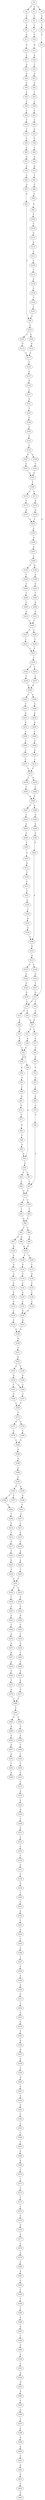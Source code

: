 strict digraph  {
	S0 -> S1 [ label = C ];
	S0 -> S2 [ label = T ];
	S0 -> S3 [ label = T ];
	S1 -> S4 [ label = C ];
	S2 -> S5 [ label = C ];
	S3 -> S6 [ label = C ];
	S4 -> S7 [ label = C ];
	S5 -> S8 [ label = G ];
	S6 -> S9 [ label = C ];
	S7 -> S10 [ label = C ];
	S8 -> S11 [ label = G ];
	S9 -> S12 [ label = C ];
	S10 -> S13 [ label = G ];
	S11 -> S14 [ label = A ];
	S12 -> S15 [ label = G ];
	S13 -> S16 [ label = A ];
	S14 -> S17 [ label = C ];
	S15 -> S18 [ label = T ];
	S15 -> S19 [ label = C ];
	S16 -> S20 [ label = T ];
	S17 -> S21 [ label = A ];
	S18 -> S22 [ label = A ];
	S19 -> S23 [ label = G ];
	S19 -> S24 [ label = A ];
	S20 -> S25 [ label = G ];
	S21 -> S26 [ label = G ];
	S22 -> S27 [ label = G ];
	S23 -> S28 [ label = A ];
	S24 -> S27 [ label = G ];
	S25 -> S29 [ label = G ];
	S26 -> S30 [ label = C ];
	S27 -> S31 [ label = A ];
	S27 -> S32 [ label = T ];
	S28 -> S33 [ label = G ];
	S29 -> S34 [ label = T ];
	S30 -> S35 [ label = C ];
	S31 -> S36 [ label = A ];
	S32 -> S37 [ label = G ];
	S33 -> S38 [ label = A ];
	S34 -> S39 [ label = C ];
	S35 -> S40 [ label = T ];
	S36 -> S41 [ label = G ];
	S37 -> S42 [ label = A ];
	S38 -> S41 [ label = G ];
	S39 -> S43 [ label = C ];
	S40 -> S44 [ label = T ];
	S41 -> S45 [ label = G ];
	S41 -> S46 [ label = G ];
	S42 -> S47 [ label = G ];
	S43 -> S48 [ label = C ];
	S44 -> S49 [ label = C ];
	S45 -> S50 [ label = C ];
	S46 -> S51 [ label = A ];
	S47 -> S52 [ label = T ];
	S48 -> S53 [ label = A ];
	S49 -> S54 [ label = T ];
	S50 -> S55 [ label = G ];
	S51 -> S56 [ label = G ];
	S52 -> S57 [ label = G ];
	S53 -> S58 [ label = C ];
	S54 -> S59 [ label = C ];
	S55 -> S60 [ label = C ];
	S56 -> S61 [ label = C ];
	S56 -> S62 [ label = A ];
	S57 -> S63 [ label = C ];
	S58 -> S64 [ label = C ];
	S59 -> S65 [ label = G ];
	S60 -> S66 [ label = A ];
	S61 -> S67 [ label = T ];
	S62 -> S68 [ label = T ];
	S63 -> S69 [ label = G ];
	S64 -> S70 [ label = A ];
	S65 -> S71 [ label = G ];
	S66 -> S72 [ label = G ];
	S67 -> S73 [ label = G ];
	S68 -> S73 [ label = G ];
	S69 -> S74 [ label = A ];
	S70 -> S75 [ label = G ];
	S71 -> S76 [ label = A ];
	S72 -> S77 [ label = C ];
	S73 -> S78 [ label = C ];
	S73 -> S79 [ label = T ];
	S74 -> S80 [ label = C ];
	S75 -> S81 [ label = T ];
	S76 -> S82 [ label = C ];
	S77 -> S83 [ label = G ];
	S78 -> S84 [ label = T ];
	S79 -> S85 [ label = T ];
	S80 -> S67 [ label = T ];
	S81 -> S86 [ label = T ];
	S82 -> S87 [ label = A ];
	S83 -> S88 [ label = C ];
	S84 -> S89 [ label = A ];
	S85 -> S89 [ label = A ];
	S86 -> S90 [ label = C ];
	S87 -> S91 [ label = C ];
	S88 -> S92 [ label = G ];
	S89 -> S93 [ label = C ];
	S89 -> S94 [ label = T ];
	S90 -> S95 [ label = A ];
	S91 -> S96 [ label = T ];
	S92 -> S51 [ label = A ];
	S93 -> S97 [ label = G ];
	S93 -> S98 [ label = A ];
	S94 -> S99 [ label = A ];
	S95 -> S100 [ label = A ];
	S96 -> S101 [ label = C ];
	S97 -> S102 [ label = A ];
	S98 -> S103 [ label = A ];
	S99 -> S103 [ label = A ];
	S100 -> S104 [ label = C ];
	S101 -> S105 [ label = C ];
	S101 -> S106 [ label = G ];
	S102 -> S107 [ label = G ];
	S103 -> S108 [ label = T ];
	S103 -> S109 [ label = C ];
	S104 -> S110 [ label = G ];
	S105 -> S111 [ label = G ];
	S106 -> S112 [ label = G ];
	S107 -> S113 [ label = A ];
	S108 -> S114 [ label = G ];
	S109 -> S115 [ label = C ];
	S110 -> S116 [ label = A ];
	S111 -> S117 [ label = C ];
	S112 -> S117 [ label = C ];
	S113 -> S118 [ label = C ];
	S114 -> S119 [ label = C ];
	S115 -> S120 [ label = A ];
	S116 -> S121 [ label = C ];
	S117 -> S122 [ label = C ];
	S118 -> S123 [ label = A ];
	S119 -> S124 [ label = C ];
	S120 -> S125 [ label = C ];
	S121 -> S126 [ label = C ];
	S122 -> S127 [ label = G ];
	S123 -> S128 [ label = C ];
	S124 -> S129 [ label = A ];
	S125 -> S130 [ label = C ];
	S126 -> S131 [ label = T ];
	S127 -> S132 [ label = A ];
	S128 -> S133 [ label = G ];
	S129 -> S134 [ label = C ];
	S130 -> S135 [ label = C ];
	S131 -> S136 [ label = G ];
	S132 -> S137 [ label = C ];
	S133 -> S138 [ label = C ];
	S134 -> S139 [ label = G ];
	S135 -> S139 [ label = G ];
	S136 -> S140 [ label = C ];
	S137 -> S141 [ label = A ];
	S138 -> S142 [ label = A ];
	S139 -> S143 [ label = A ];
	S140 -> S144 [ label = T ];
	S141 -> S145 [ label = T ];
	S142 -> S146 [ label = G ];
	S143 -> S146 [ label = G ];
	S144 -> S147 [ label = C ];
	S145 -> S148 [ label = C ];
	S146 -> S149 [ label = G ];
	S147 -> S96 [ label = T ];
	S148 -> S150 [ label = A ];
	S149 -> S151 [ label = T ];
	S150 -> S152 [ label = T ];
	S151 -> S153 [ label = G ];
	S152 -> S154 [ label = C ];
	S153 -> S155 [ label = C ];
	S153 -> S156 [ label = T ];
	S154 -> S157 [ label = G ];
	S154 -> S158 [ label = A ];
	S155 -> S159 [ label = A ];
	S156 -> S160 [ label = A ];
	S157 -> S161 [ label = C ];
	S158 -> S162 [ label = C ];
	S159 -> S163 [ label = T ];
	S159 -> S164 [ label = C ];
	S160 -> S164 [ label = C ];
	S161 -> S165 [ label = G ];
	S162 -> S165 [ label = G ];
	S163 -> S166 [ label = C ];
	S164 -> S167 [ label = C ];
	S165 -> S168 [ label = T ];
	S166 -> S169 [ label = T ];
	S167 -> S169 [ label = T ];
	S168 -> S170 [ label = C ];
	S168 -> S171 [ label = T ];
	S169 -> S172 [ label = T ];
	S170 -> S173 [ label = C ];
	S171 -> S174 [ label = A ];
	S172 -> S175 [ label = G ];
	S172 -> S176 [ label = T ];
	S173 -> S177 [ label = G ];
	S174 -> S178 [ label = G ];
	S175 -> S179 [ label = C ];
	S176 -> S180 [ label = C ];
	S177 -> S181 [ label = C ];
	S178 -> S181 [ label = C ];
	S179 -> S182 [ label = C ];
	S180 -> S182 [ label = C ];
	S181 -> S183 [ label = C ];
	S182 -> S184 [ label = G ];
	S183 -> S185 [ label = G ];
	S184 -> S186 [ label = G ];
	S185 -> S187 [ label = A ];
	S186 -> S188 [ label = A ];
	S187 -> S189 [ label = C ];
	S188 -> S190 [ label = C ];
	S189 -> S191 [ label = C ];
	S189 -> S192 [ label = A ];
	S190 -> S193 [ label = G ];
	S190 -> S194 [ label = A ];
	S191 -> S195 [ label = T ];
	S192 -> S196 [ label = A ];
	S193 -> S197 [ label = C ];
	S193 -> S198 [ label = T ];
	S194 -> S199 [ label = A ];
	S195 -> S200 [ label = C ];
	S196 -> S201 [ label = G ];
	S198 -> S202 [ label = C ];
	S199 -> S203 [ label = C ];
	S200 -> S204 [ label = T ];
	S201 -> S205 [ label = T ];
	S202 -> S206 [ label = T ];
	S203 -> S207 [ label = C ];
	S204 -> S208 [ label = C ];
	S205 -> S209 [ label = A ];
	S206 -> S210 [ label = T ];
	S207 -> S211 [ label = C ];
	S208 -> S212 [ label = G ];
	S209 -> S213 [ label = G ];
	S210 -> S214 [ label = T ];
	S211 -> S215 [ label = A ];
	S212 -> S216 [ label = T ];
	S213 -> S216 [ label = T ];
	S214 -> S217 [ label = T ];
	S215 -> S218 [ label = G ];
	S216 -> S219 [ label = C ];
	S216 -> S220 [ label = G ];
	S217 -> S221 [ label = T ];
	S218 -> S222 [ label = A ];
	S219 -> S223 [ label = C ];
	S220 -> S224 [ label = C ];
	S221 -> S225 [ label = G ];
	S222 -> S226 [ label = A ];
	S223 -> S227 [ label = C ];
	S224 -> S227 [ label = C ];
	S225 -> S228 [ label = T ];
	S226 -> S229 [ label = T ];
	S227 -> S230 [ label = T ];
	S228 -> S231 [ label = C ];
	S229 -> S231 [ label = C ];
	S230 -> S232 [ label = A ];
	S230 -> S233 [ label = C ];
	S231 -> S234 [ label = C ];
	S231 -> S235 [ label = T ];
	S232 -> S236 [ label = C ];
	S233 -> S237 [ label = C ];
	S234 -> S238 [ label = T ];
	S235 -> S239 [ label = A ];
	S236 -> S240 [ label = G ];
	S237 -> S240 [ label = G ];
	S238 -> S241 [ label = A ];
	S239 -> S242 [ label = G ];
	S240 -> S243 [ label = C ];
	S240 -> S244 [ label = G ];
	S241 -> S245 [ label = C ];
	S242 -> S246 [ label = A ];
	S243 -> S247 [ label = C ];
	S244 -> S248 [ label = A ];
	S245 -> S249 [ label = T ];
	S246 -> S250 [ label = C ];
	S247 -> S251 [ label = G ];
	S248 -> S252 [ label = G ];
	S249 -> S253 [ label = A ];
	S250 -> S254 [ label = T ];
	S251 -> S255 [ label = G ];
	S252 -> S256 [ label = A ];
	S253 -> S257 [ label = G ];
	S254 -> S258 [ label = A ];
	S255 -> S259 [ label = C ];
	S256 -> S260 [ label = C ];
	S257 -> S261 [ label = A ];
	S258 -> S262 [ label = C ];
	S259 -> S263 [ label = C ];
	S260 -> S264 [ label = G ];
	S261 -> S265 [ label = A ];
	S262 -> S266 [ label = T ];
	S263 -> S267 [ label = C ];
	S264 -> S268 [ label = A ];
	S265 -> S269 [ label = T ];
	S266 -> S270 [ label = C ];
	S267 -> S271 [ label = C ];
	S268 -> S272 [ label = C ];
	S269 -> S273 [ label = T ];
	S270 -> S274 [ label = A ];
	S271 -> S275 [ label = T ];
	S272 -> S275 [ label = T ];
	S273 -> S276 [ label = G ];
	S274 -> S277 [ label = G ];
	S275 -> S278 [ label = C ];
	S275 -> S279 [ label = G ];
	S276 -> S280 [ label = T ];
	S277 -> S280 [ label = T ];
	S278 -> S281 [ label = T ];
	S279 -> S282 [ label = T ];
	S280 -> S283 [ label = T ];
	S281 -> S284 [ label = G ];
	S282 -> S284 [ label = G ];
	S283 -> S285 [ label = C ];
	S283 -> S286 [ label = T ];
	S284 -> S287 [ label = C ];
	S284 -> S288 [ label = A ];
	S285 -> S289 [ label = A ];
	S286 -> S290 [ label = G ];
	S287 -> S291 [ label = C ];
	S288 -> S292 [ label = G ];
	S289 -> S293 [ label = G ];
	S290 -> S294 [ label = A ];
	S291 -> S295 [ label = A ];
	S292 -> S296 [ label = A ];
	S293 -> S297 [ label = G ];
	S294 -> S298 [ label = C ];
	S295 -> S299 [ label = T ];
	S296 -> S300 [ label = G ];
	S297 -> S301 [ label = G ];
	S298 -> S302 [ label = C ];
	S299 -> S303 [ label = C ];
	S300 -> S304 [ label = A ];
	S301 -> S305 [ label = T ];
	S302 -> S306 [ label = T ];
	S303 -> S307 [ label = G ];
	S304 -> S308 [ label = G ];
	S305 -> S309 [ label = A ];
	S306 -> S310 [ label = A ];
	S307 -> S311 [ label = G ];
	S308 -> S312 [ label = G ];
	S310 -> S313 [ label = T ];
	S311 -> S314 [ label = T ];
	S312 -> S315 [ label = A ];
	S313 -> S316 [ label = A ];
	S314 -> S317 [ label = C ];
	S315 -> S318 [ label = G ];
	S315 -> S319 [ label = C ];
	S316 -> S320 [ label = A ];
	S317 -> S321 [ label = C ];
	S318 -> S322 [ label = C ];
	S319 -> S323 [ label = G ];
	S320 -> S324 [ label = G ];
	S321 -> S325 [ label = G ];
	S322 -> S326 [ label = G ];
	S323 -> S327 [ label = C ];
	S324 -> S328 [ label = T ];
	S325 -> S329 [ label = C ];
	S326 -> S330 [ label = G ];
	S327 -> S15 [ label = G ];
	S328 -> S331 [ label = A ];
	S329 -> S332 [ label = A ];
	S330 -> S19 [ label = C ];
	S331 -> S333 [ label = C ];
	S332 -> S334 [ label = A ];
	S333 -> S335 [ label = C ];
	S334 -> S308 [ label = G ];
	S335 -> S336 [ label = C ];
	S336 -> S337 [ label = G ];
	S337 -> S338 [ label = G ];
	S338 -> S339 [ label = G ];
	S339 -> S340 [ label = T ];
	S340 -> S341 [ label = C ];
	S341 -> S342 [ label = C ];
	S342 -> S343 [ label = T ];
	S343 -> S344 [ label = A ];
	S344 -> S345 [ label = C ];
	S345 -> S346 [ label = A ];
	S346 -> S347 [ label = T ];
	S347 -> S348 [ label = G ];
	S348 -> S349 [ label = A ];
	S349 -> S350 [ label = A ];
	S350 -> S351 [ label = G ];
	S351 -> S352 [ label = T ];
	S352 -> S353 [ label = G ];
	S353 -> S354 [ label = C ];
	S354 -> S355 [ label = C ];
	S355 -> S356 [ label = G ];
	S356 -> S357 [ label = G ];
	S357 -> S358 [ label = G ];
	S358 -> S359 [ label = C ];
	S359 -> S360 [ label = G ];
	S360 -> S361 [ label = G ];
	S361 -> S362 [ label = A ];
	S362 -> S363 [ label = G ];
	S363 -> S364 [ label = C ];
	S364 -> S365 [ label = C ];
	S365 -> S366 [ label = C ];
	S366 -> S367 [ label = C ];
	S367 -> S368 [ label = C ];
	S368 -> S369 [ label = G ];
	S369 -> S370 [ label = C ];
	S370 -> S371 [ label = T ];
	S371 -> S372 [ label = C ];
	S372 -> S373 [ label = T ];
	S373 -> S374 [ label = T ];
	S374 -> S375 [ label = C ];
	S375 -> S376 [ label = G ];
	S376 -> S377 [ label = A ];
	S377 -> S378 [ label = C ];
	S378 -> S379 [ label = G ];
	S379 -> S380 [ label = G ];
	S380 -> S381 [ label = A ];
	S381 -> S382 [ label = C ];
	S382 -> S383 [ label = C ];
	S383 -> S384 [ label = T ];
	S384 -> S385 [ label = T ];
	S385 -> S386 [ label = A ];
	S386 -> S387 [ label = G ];
	S387 -> S388 [ label = C ];
	S388 -> S389 [ label = G ];
	S389 -> S390 [ label = A ];
	S390 -> S391 [ label = C ];
	S391 -> S392 [ label = A ];
	S392 -> S393 [ label = G ];
	S393 -> S394 [ label = G ];
	S394 -> S395 [ label = T ];
	S395 -> S396 [ label = C ];
	S396 -> S397 [ label = T ];
	S397 -> S398 [ label = A ];
	S398 -> S399 [ label = G ];
	S399 -> S400 [ label = A ];
	S400 -> S401 [ label = C ];
	S401 -> S402 [ label = G ];
	S402 -> S403 [ label = G ];
	S403 -> S404 [ label = T ];
	S404 -> S405 [ label = A ];
}
